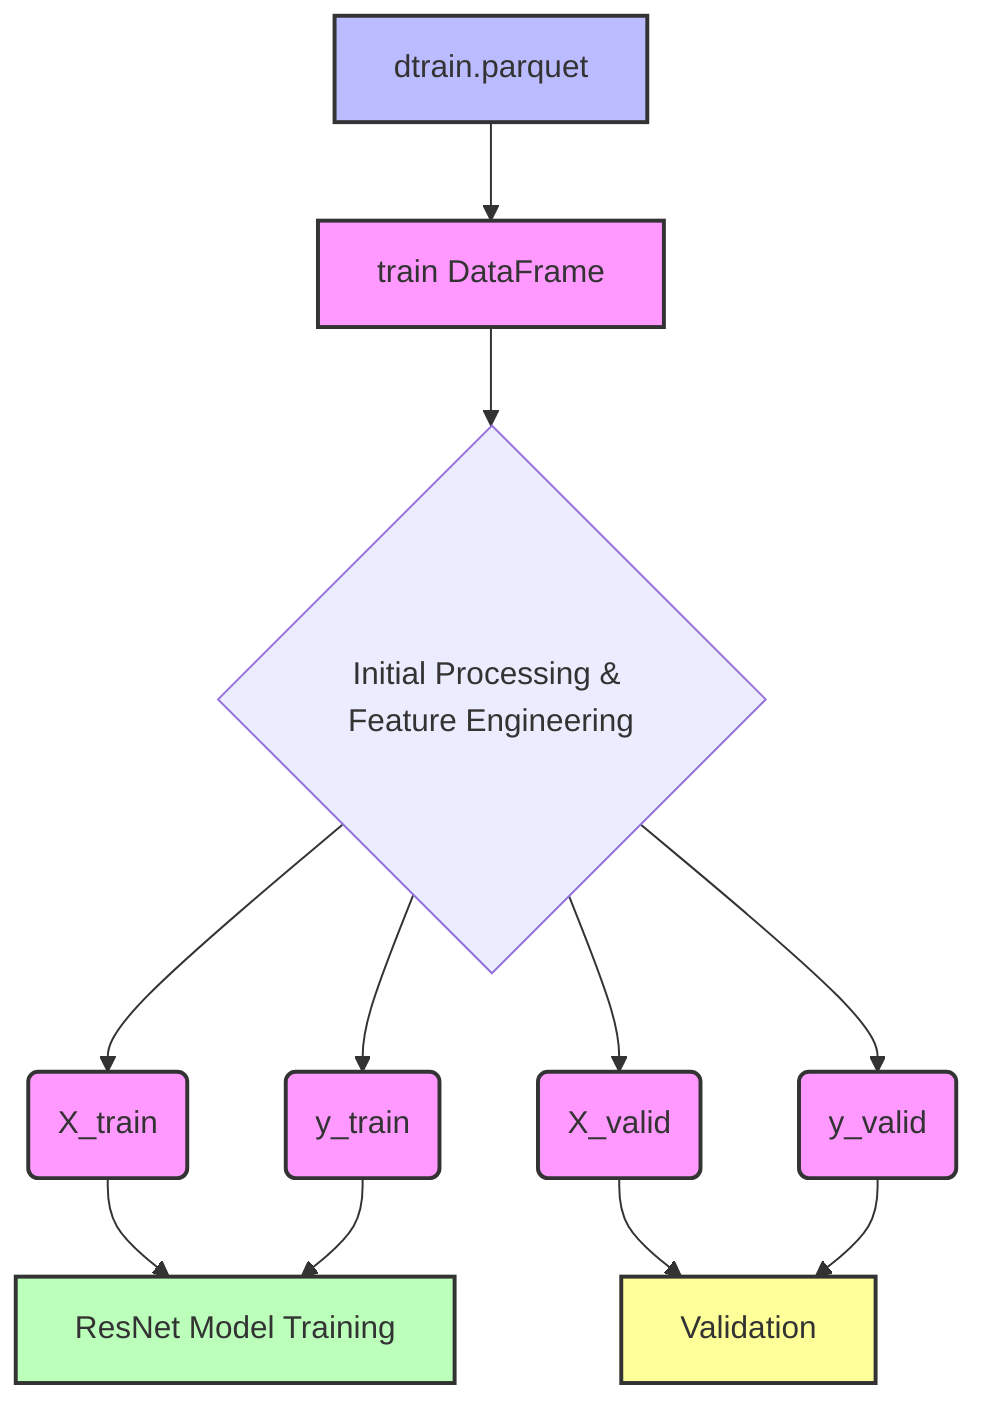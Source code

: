flowchart TD
    %% Node representing the data source
    A["dtrain.parquet"]:::dataSource --> B[train DataFrame]:::dataVar
    %% Node for initial data processing and feature engineering
    B --> C{Initial Processing & Feature Engineering}
    C --> D(X_train):::dataVar
    C --> E(y_train):::dataVar
    C --> F(X_valid):::dataVar
    C --> G(y_valid):::dataVar
    %% Nodes representing ResNet model training
    D --> H[ResNet Model Training]:::mlModel
    E --> H
    %% Node for ResNet model validation
    F --> I[Validation]:::process
    G --> I

    %% Style declarations
    classDef dataVar fill:#f9f,stroke:#333,stroke-width:2px;
    classDef dataSource fill:#bbf,stroke:#333,stroke-width:2px;
    classDef mlModel fill:#bfb,stroke:#333,stroke-width:2px;
    classDef process fill:#ff9,stroke:#333,stroke-width:2px;